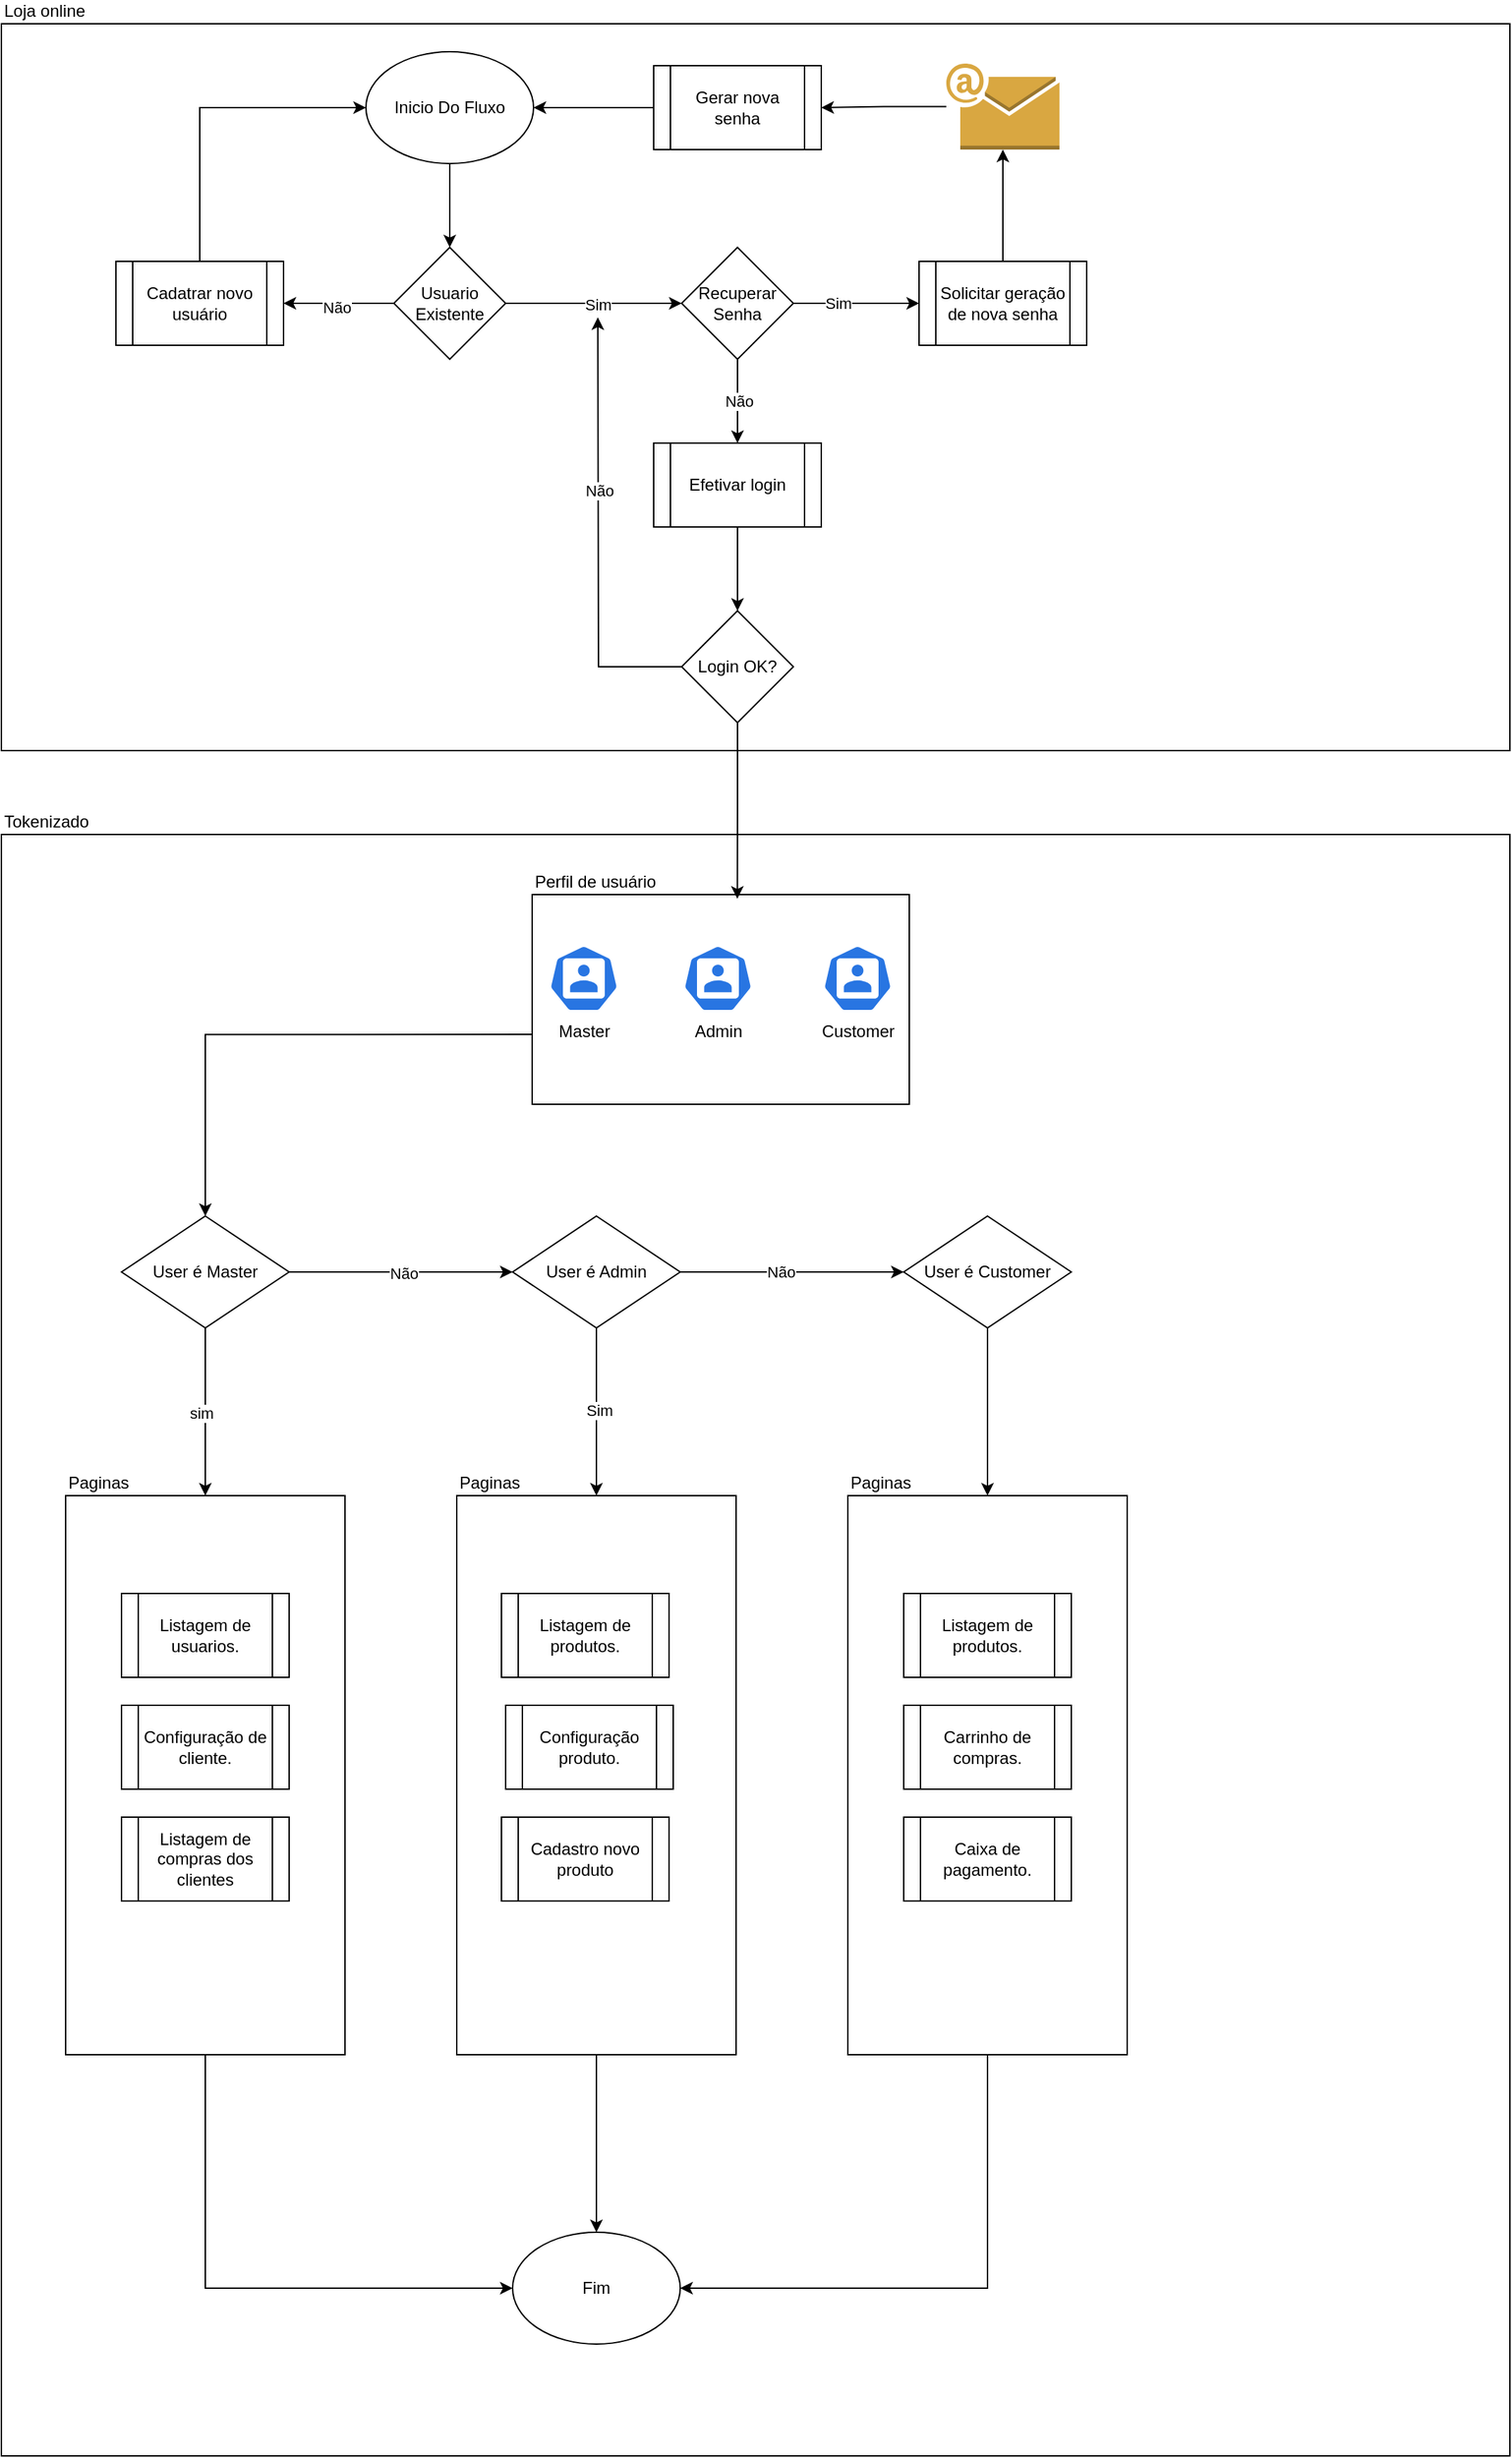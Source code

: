 <mxfile version="21.8.2" type="device">
  <diagram name="Página-1" id="_drtDgX6csZO99WmItix">
    <mxGraphModel dx="1418" dy="851" grid="1" gridSize="10" guides="1" tooltips="1" connect="1" arrows="1" fold="1" page="1" pageScale="1" pageWidth="827" pageHeight="1169" math="0" shadow="0">
      <root>
        <mxCell id="0" />
        <mxCell id="1" parent="0" />
        <mxCell id="FlvboB3ki0dNdDj_BhPr-91" value="Tokenizado" style="rounded=0;whiteSpace=wrap;html=1;labelPosition=center;verticalLabelPosition=top;align=left;verticalAlign=bottom;" vertex="1" parent="1">
          <mxGeometry x="40" y="600" width="1080" height="1160" as="geometry" />
        </mxCell>
        <mxCell id="FlvboB3ki0dNdDj_BhPr-88" value="Loja online" style="rounded=0;whiteSpace=wrap;html=1;labelPosition=center;verticalLabelPosition=top;align=left;verticalAlign=bottom;" vertex="1" parent="1">
          <mxGeometry x="40" y="20" width="1080" height="520" as="geometry" />
        </mxCell>
        <mxCell id="FlvboB3ki0dNdDj_BhPr-97" style="edgeStyle=orthogonalEdgeStyle;rounded=0;orthogonalLoop=1;jettySize=auto;html=1;entryX=1;entryY=0.5;entryDx=0;entryDy=0;" edge="1" parent="1" source="FlvboB3ki0dNdDj_BhPr-85" target="FlvboB3ki0dNdDj_BhPr-92">
          <mxGeometry relative="1" as="geometry">
            <Array as="points">
              <mxPoint x="746" y="1640" />
            </Array>
          </mxGeometry>
        </mxCell>
        <mxCell id="FlvboB3ki0dNdDj_BhPr-85" value="Paginas" style="rounded=0;whiteSpace=wrap;html=1;labelPosition=center;verticalLabelPosition=top;align=left;verticalAlign=bottom;" vertex="1" parent="1">
          <mxGeometry x="646" y="1073" width="200" height="400" as="geometry" />
        </mxCell>
        <mxCell id="FlvboB3ki0dNdDj_BhPr-96" style="edgeStyle=orthogonalEdgeStyle;rounded=0;orthogonalLoop=1;jettySize=auto;html=1;" edge="1" parent="1" source="FlvboB3ki0dNdDj_BhPr-72" target="FlvboB3ki0dNdDj_BhPr-92">
          <mxGeometry relative="1" as="geometry" />
        </mxCell>
        <mxCell id="FlvboB3ki0dNdDj_BhPr-72" value="Paginas" style="rounded=0;whiteSpace=wrap;html=1;labelPosition=center;verticalLabelPosition=top;align=left;verticalAlign=bottom;" vertex="1" parent="1">
          <mxGeometry x="366" y="1073" width="200" height="400" as="geometry" />
        </mxCell>
        <mxCell id="FlvboB3ki0dNdDj_BhPr-67" style="edgeStyle=orthogonalEdgeStyle;rounded=0;orthogonalLoop=1;jettySize=auto;html=1;" edge="1" parent="1" source="FlvboB3ki0dNdDj_BhPr-60" target="FlvboB3ki0dNdDj_BhPr-66">
          <mxGeometry relative="1" as="geometry">
            <mxPoint x="177" y="1013" as="targetPoint" />
          </mxGeometry>
        </mxCell>
        <mxCell id="FlvboB3ki0dNdDj_BhPr-69" value="sim" style="edgeLabel;html=1;align=center;verticalAlign=middle;resizable=0;points=[];" vertex="1" connectable="0" parent="FlvboB3ki0dNdDj_BhPr-67">
          <mxGeometry x="0.017" y="-3" relative="1" as="geometry">
            <mxPoint as="offset" />
          </mxGeometry>
        </mxCell>
        <mxCell id="FlvboB3ki0dNdDj_BhPr-95" style="edgeStyle=orthogonalEdgeStyle;rounded=0;orthogonalLoop=1;jettySize=auto;html=1;entryX=0;entryY=0.5;entryDx=0;entryDy=0;" edge="1" parent="1" source="FlvboB3ki0dNdDj_BhPr-66" target="FlvboB3ki0dNdDj_BhPr-92">
          <mxGeometry relative="1" as="geometry">
            <Array as="points">
              <mxPoint x="186" y="1640" />
            </Array>
          </mxGeometry>
        </mxCell>
        <mxCell id="FlvboB3ki0dNdDj_BhPr-66" value="Paginas" style="rounded=0;whiteSpace=wrap;html=1;labelPosition=center;verticalLabelPosition=top;align=left;verticalAlign=bottom;" vertex="1" parent="1">
          <mxGeometry x="86" y="1073" width="200" height="400" as="geometry" />
        </mxCell>
        <mxCell id="FlvboB3ki0dNdDj_BhPr-10" style="edgeStyle=orthogonalEdgeStyle;rounded=0;orthogonalLoop=1;jettySize=auto;html=1;entryX=0.5;entryY=0;entryDx=0;entryDy=0;" edge="1" parent="1" source="FlvboB3ki0dNdDj_BhPr-1" target="FlvboB3ki0dNdDj_BhPr-6">
          <mxGeometry relative="1" as="geometry" />
        </mxCell>
        <mxCell id="FlvboB3ki0dNdDj_BhPr-1" value="Inicio Do Fluxo" style="ellipse;whiteSpace=wrap;html=1;" vertex="1" parent="1">
          <mxGeometry x="301" y="40" width="120" height="80" as="geometry" />
        </mxCell>
        <mxCell id="FlvboB3ki0dNdDj_BhPr-8" style="edgeStyle=orthogonalEdgeStyle;rounded=0;orthogonalLoop=1;jettySize=auto;html=1;entryX=0;entryY=0.5;entryDx=0;entryDy=0;" edge="1" parent="1" source="FlvboB3ki0dNdDj_BhPr-6" target="FlvboB3ki0dNdDj_BhPr-15">
          <mxGeometry relative="1" as="geometry">
            <mxPoint x="597" y="260" as="targetPoint" />
          </mxGeometry>
        </mxCell>
        <mxCell id="FlvboB3ki0dNdDj_BhPr-9" value="Sim" style="edgeLabel;html=1;align=center;verticalAlign=middle;resizable=0;points=[];" vertex="1" connectable="0" parent="FlvboB3ki0dNdDj_BhPr-8">
          <mxGeometry x="0.046" y="-1" relative="1" as="geometry">
            <mxPoint as="offset" />
          </mxGeometry>
        </mxCell>
        <mxCell id="FlvboB3ki0dNdDj_BhPr-44" style="edgeStyle=orthogonalEdgeStyle;rounded=0;orthogonalLoop=1;jettySize=auto;html=1;" edge="1" parent="1" source="FlvboB3ki0dNdDj_BhPr-6" target="FlvboB3ki0dNdDj_BhPr-41">
          <mxGeometry relative="1" as="geometry" />
        </mxCell>
        <mxCell id="FlvboB3ki0dNdDj_BhPr-45" value="Não" style="edgeLabel;html=1;align=center;verticalAlign=middle;resizable=0;points=[];" vertex="1" connectable="0" parent="FlvboB3ki0dNdDj_BhPr-44">
          <mxGeometry x="0.038" y="3" relative="1" as="geometry">
            <mxPoint as="offset" />
          </mxGeometry>
        </mxCell>
        <mxCell id="FlvboB3ki0dNdDj_BhPr-6" value="Usuario Existente" style="rhombus;whiteSpace=wrap;html=1;" vertex="1" parent="1">
          <mxGeometry x="321" y="180" width="80" height="80" as="geometry" />
        </mxCell>
        <mxCell id="FlvboB3ki0dNdDj_BhPr-29" style="edgeStyle=orthogonalEdgeStyle;rounded=0;orthogonalLoop=1;jettySize=auto;html=1;" edge="1" parent="1" source="FlvboB3ki0dNdDj_BhPr-33" target="FlvboB3ki0dNdDj_BhPr-28">
          <mxGeometry relative="1" as="geometry">
            <mxPoint x="567" y="380" as="sourcePoint" />
          </mxGeometry>
        </mxCell>
        <mxCell id="FlvboB3ki0dNdDj_BhPr-17" style="edgeStyle=orthogonalEdgeStyle;rounded=0;orthogonalLoop=1;jettySize=auto;html=1;" edge="1" parent="1" source="FlvboB3ki0dNdDj_BhPr-15" target="FlvboB3ki0dNdDj_BhPr-32">
          <mxGeometry relative="1" as="geometry">
            <mxPoint x="697" y="220" as="targetPoint" />
          </mxGeometry>
        </mxCell>
        <mxCell id="FlvboB3ki0dNdDj_BhPr-18" value="Sim" style="edgeLabel;html=1;align=center;verticalAlign=middle;resizable=0;points=[];" vertex="1" connectable="0" parent="FlvboB3ki0dNdDj_BhPr-17">
          <mxGeometry x="-0.289" relative="1" as="geometry">
            <mxPoint as="offset" />
          </mxGeometry>
        </mxCell>
        <mxCell id="FlvboB3ki0dNdDj_BhPr-19" style="edgeStyle=orthogonalEdgeStyle;rounded=0;orthogonalLoop=1;jettySize=auto;html=1;" edge="1" parent="1" source="FlvboB3ki0dNdDj_BhPr-15">
          <mxGeometry relative="1" as="geometry">
            <mxPoint x="567" y="320" as="targetPoint" />
          </mxGeometry>
        </mxCell>
        <mxCell id="FlvboB3ki0dNdDj_BhPr-20" value="Não" style="edgeLabel;html=1;align=center;verticalAlign=middle;resizable=0;points=[];" vertex="1" connectable="0" parent="FlvboB3ki0dNdDj_BhPr-19">
          <mxGeometry x="-0.033" y="1" relative="1" as="geometry">
            <mxPoint as="offset" />
          </mxGeometry>
        </mxCell>
        <mxCell id="FlvboB3ki0dNdDj_BhPr-15" value="Recuperar Senha" style="rhombus;whiteSpace=wrap;html=1;" vertex="1" parent="1">
          <mxGeometry x="527" y="180" width="80" height="80" as="geometry" />
        </mxCell>
        <mxCell id="FlvboB3ki0dNdDj_BhPr-26" style="edgeStyle=orthogonalEdgeStyle;rounded=0;orthogonalLoop=1;jettySize=auto;html=1;" edge="1" parent="1" source="FlvboB3ki0dNdDj_BhPr-21" target="FlvboB3ki0dNdDj_BhPr-30">
          <mxGeometry relative="1" as="geometry">
            <mxPoint x="627" y="80" as="targetPoint" />
          </mxGeometry>
        </mxCell>
        <mxCell id="FlvboB3ki0dNdDj_BhPr-21" value="" style="outlineConnect=0;dashed=0;verticalLabelPosition=bottom;verticalAlign=top;align=center;html=1;shape=mxgraph.aws3.email;fillColor=#D9A741;gradientColor=none;" vertex="1" parent="1">
          <mxGeometry x="716.5" y="48.5" width="81" height="61.5" as="geometry" />
        </mxCell>
        <mxCell id="FlvboB3ki0dNdDj_BhPr-22" style="edgeStyle=orthogonalEdgeStyle;rounded=0;orthogonalLoop=1;jettySize=auto;html=1;entryX=0.5;entryY=1;entryDx=0;entryDy=0;entryPerimeter=0;" edge="1" parent="1" source="FlvboB3ki0dNdDj_BhPr-32" target="FlvboB3ki0dNdDj_BhPr-21">
          <mxGeometry relative="1" as="geometry">
            <mxPoint x="757" y="190" as="sourcePoint" />
          </mxGeometry>
        </mxCell>
        <mxCell id="FlvboB3ki0dNdDj_BhPr-49" style="edgeStyle=orthogonalEdgeStyle;rounded=0;orthogonalLoop=1;jettySize=auto;html=1;" edge="1" parent="1" source="FlvboB3ki0dNdDj_BhPr-28">
          <mxGeometry relative="1" as="geometry">
            <mxPoint x="467" y="230" as="targetPoint" />
          </mxGeometry>
        </mxCell>
        <mxCell id="FlvboB3ki0dNdDj_BhPr-50" value="Não" style="edgeLabel;html=1;align=center;verticalAlign=middle;resizable=0;points=[];" vertex="1" connectable="0" parent="FlvboB3ki0dNdDj_BhPr-49">
          <mxGeometry x="0.199" y="-1" relative="1" as="geometry">
            <mxPoint as="offset" />
          </mxGeometry>
        </mxCell>
        <mxCell id="FlvboB3ki0dNdDj_BhPr-28" value="Login OK?" style="rhombus;whiteSpace=wrap;html=1;" vertex="1" parent="1">
          <mxGeometry x="527" y="440" width="80" height="80" as="geometry" />
        </mxCell>
        <mxCell id="FlvboB3ki0dNdDj_BhPr-31" style="edgeStyle=orthogonalEdgeStyle;rounded=0;orthogonalLoop=1;jettySize=auto;html=1;entryX=1;entryY=0.5;entryDx=0;entryDy=0;" edge="1" parent="1" source="FlvboB3ki0dNdDj_BhPr-30" target="FlvboB3ki0dNdDj_BhPr-1">
          <mxGeometry relative="1" as="geometry" />
        </mxCell>
        <mxCell id="FlvboB3ki0dNdDj_BhPr-30" value="Gerar nova senha" style="shape=process;whiteSpace=wrap;html=1;backgroundOutline=1;" vertex="1" parent="1">
          <mxGeometry x="507" y="50" width="120" height="60" as="geometry" />
        </mxCell>
        <mxCell id="FlvboB3ki0dNdDj_BhPr-32" value="Solicitar geração de nova senha" style="shape=process;whiteSpace=wrap;html=1;backgroundOutline=1;" vertex="1" parent="1">
          <mxGeometry x="697" y="190" width="120" height="60" as="geometry" />
        </mxCell>
        <mxCell id="FlvboB3ki0dNdDj_BhPr-33" value="Efetivar login" style="shape=process;whiteSpace=wrap;html=1;backgroundOutline=1;" vertex="1" parent="1">
          <mxGeometry x="507" y="320" width="120" height="60" as="geometry" />
        </mxCell>
        <mxCell id="FlvboB3ki0dNdDj_BhPr-43" style="edgeStyle=orthogonalEdgeStyle;rounded=0;orthogonalLoop=1;jettySize=auto;html=1;" edge="1" parent="1" source="FlvboB3ki0dNdDj_BhPr-41" target="FlvboB3ki0dNdDj_BhPr-1">
          <mxGeometry relative="1" as="geometry">
            <mxPoint x="182" y="110" as="targetPoint" />
            <Array as="points">
              <mxPoint x="182" y="80" />
            </Array>
          </mxGeometry>
        </mxCell>
        <mxCell id="FlvboB3ki0dNdDj_BhPr-41" value="Cadatrar novo usuário" style="shape=process;whiteSpace=wrap;html=1;backgroundOutline=1;" vertex="1" parent="1">
          <mxGeometry x="122" y="190" width="120" height="60" as="geometry" />
        </mxCell>
        <mxCell id="FlvboB3ki0dNdDj_BhPr-61" value="" style="edgeStyle=orthogonalEdgeStyle;rounded=0;orthogonalLoop=1;jettySize=auto;html=1;exitX=0.004;exitY=0.667;exitDx=0;exitDy=0;exitPerimeter=0;" edge="1" parent="1" source="FlvboB3ki0dNdDj_BhPr-56" target="FlvboB3ki0dNdDj_BhPr-60">
          <mxGeometry relative="1" as="geometry">
            <mxPoint x="186" y="753" as="sourcePoint" />
          </mxGeometry>
        </mxCell>
        <mxCell id="FlvboB3ki0dNdDj_BhPr-56" value="Perfil de usuário" style="rounded=0;whiteSpace=wrap;html=1;align=left;labelPosition=center;verticalLabelPosition=top;verticalAlign=bottom;" vertex="1" parent="1">
          <mxGeometry x="420" y="643" width="270" height="150" as="geometry" />
        </mxCell>
        <mxCell id="FlvboB3ki0dNdDj_BhPr-51" value="Master" style="sketch=0;html=1;dashed=0;whitespace=wrap;fillColor=#2875E2;strokeColor=#ffffff;points=[[0.005,0.63,0],[0.1,0.2,0],[0.9,0.2,0],[0.5,0,0],[0.995,0.63,0],[0.72,0.99,0],[0.5,1,0],[0.28,0.99,0]];verticalLabelPosition=bottom;align=center;verticalAlign=top;shape=mxgraph.kubernetes.icon;prIcon=user" vertex="1" parent="1">
          <mxGeometry x="432" y="679" width="50" height="48" as="geometry" />
        </mxCell>
        <mxCell id="FlvboB3ki0dNdDj_BhPr-52" value="Admin" style="sketch=0;html=1;dashed=0;whitespace=wrap;fillColor=#2875E2;strokeColor=#ffffff;points=[[0.005,0.63,0],[0.1,0.2,0],[0.9,0.2,0],[0.5,0,0],[0.995,0.63,0],[0.72,0.99,0],[0.5,1,0],[0.28,0.99,0]];verticalLabelPosition=bottom;align=center;verticalAlign=top;shape=mxgraph.kubernetes.icon;prIcon=user" vertex="1" parent="1">
          <mxGeometry x="528" y="679" width="50" height="48" as="geometry" />
        </mxCell>
        <mxCell id="FlvboB3ki0dNdDj_BhPr-55" value="Customer" style="sketch=0;html=1;dashed=0;whitespace=wrap;fillColor=#2875E2;strokeColor=#ffffff;points=[[0.005,0.63,0],[0.1,0.2,0],[0.9,0.2,0],[0.5,0,0],[0.995,0.63,0],[0.72,0.99,0],[0.5,1,0],[0.28,0.99,0]];verticalLabelPosition=bottom;align=center;verticalAlign=top;shape=mxgraph.kubernetes.icon;prIcon=user" vertex="1" parent="1">
          <mxGeometry x="628" y="679" width="50" height="48" as="geometry" />
        </mxCell>
        <mxCell id="FlvboB3ki0dNdDj_BhPr-58" style="edgeStyle=orthogonalEdgeStyle;rounded=0;orthogonalLoop=1;jettySize=auto;html=1;entryX=0.544;entryY=0.02;entryDx=0;entryDy=0;entryPerimeter=0;" edge="1" parent="1" source="FlvboB3ki0dNdDj_BhPr-28" target="FlvboB3ki0dNdDj_BhPr-56">
          <mxGeometry relative="1" as="geometry" />
        </mxCell>
        <mxCell id="FlvboB3ki0dNdDj_BhPr-71" value="" style="edgeStyle=orthogonalEdgeStyle;rounded=0;orthogonalLoop=1;jettySize=auto;html=1;" edge="1" parent="1" source="FlvboB3ki0dNdDj_BhPr-60" target="FlvboB3ki0dNdDj_BhPr-70">
          <mxGeometry relative="1" as="geometry" />
        </mxCell>
        <mxCell id="FlvboB3ki0dNdDj_BhPr-81" value="Não" style="edgeLabel;html=1;align=center;verticalAlign=middle;resizable=0;points=[];" vertex="1" connectable="0" parent="FlvboB3ki0dNdDj_BhPr-71">
          <mxGeometry x="0.025" y="-1" relative="1" as="geometry">
            <mxPoint as="offset" />
          </mxGeometry>
        </mxCell>
        <mxCell id="FlvboB3ki0dNdDj_BhPr-60" value="User é Master" style="rhombus;whiteSpace=wrap;html=1;rounded=0;" vertex="1" parent="1">
          <mxGeometry x="126" y="873" width="120" height="80" as="geometry" />
        </mxCell>
        <mxCell id="FlvboB3ki0dNdDj_BhPr-62" value="Listagem de usuarios." style="shape=process;whiteSpace=wrap;html=1;backgroundOutline=1;" vertex="1" parent="1">
          <mxGeometry x="126" y="1143" width="120" height="60" as="geometry" />
        </mxCell>
        <mxCell id="FlvboB3ki0dNdDj_BhPr-64" value="Configuração de cliente." style="shape=process;whiteSpace=wrap;html=1;backgroundOutline=1;" vertex="1" parent="1">
          <mxGeometry x="126" y="1223" width="120" height="60" as="geometry" />
        </mxCell>
        <mxCell id="FlvboB3ki0dNdDj_BhPr-68" value="Listagem de compras dos clientes" style="shape=process;whiteSpace=wrap;html=1;backgroundOutline=1;" vertex="1" parent="1">
          <mxGeometry x="126" y="1303" width="120" height="60" as="geometry" />
        </mxCell>
        <mxCell id="FlvboB3ki0dNdDj_BhPr-76" style="edgeStyle=orthogonalEdgeStyle;rounded=0;orthogonalLoop=1;jettySize=auto;html=1;" edge="1" parent="1" source="FlvboB3ki0dNdDj_BhPr-70" target="FlvboB3ki0dNdDj_BhPr-72">
          <mxGeometry relative="1" as="geometry" />
        </mxCell>
        <mxCell id="FlvboB3ki0dNdDj_BhPr-77" value="Sim" style="edgeLabel;html=1;align=center;verticalAlign=middle;resizable=0;points=[];" vertex="1" connectable="0" parent="FlvboB3ki0dNdDj_BhPr-76">
          <mxGeometry x="-0.017" y="2" relative="1" as="geometry">
            <mxPoint as="offset" />
          </mxGeometry>
        </mxCell>
        <mxCell id="FlvboB3ki0dNdDj_BhPr-83" value="" style="edgeStyle=orthogonalEdgeStyle;rounded=0;orthogonalLoop=1;jettySize=auto;html=1;" edge="1" parent="1" source="FlvboB3ki0dNdDj_BhPr-70" target="FlvboB3ki0dNdDj_BhPr-82">
          <mxGeometry relative="1" as="geometry" />
        </mxCell>
        <mxCell id="FlvboB3ki0dNdDj_BhPr-84" value="Não" style="edgeLabel;html=1;align=center;verticalAlign=middle;resizable=0;points=[];" vertex="1" connectable="0" parent="FlvboB3ki0dNdDj_BhPr-83">
          <mxGeometry x="-0.098" relative="1" as="geometry">
            <mxPoint as="offset" />
          </mxGeometry>
        </mxCell>
        <mxCell id="FlvboB3ki0dNdDj_BhPr-70" value="User é Admin" style="rhombus;whiteSpace=wrap;html=1;rounded=0;" vertex="1" parent="1">
          <mxGeometry x="406" y="873" width="120" height="80" as="geometry" />
        </mxCell>
        <mxCell id="FlvboB3ki0dNdDj_BhPr-78" value="Listagem de produtos." style="shape=process;whiteSpace=wrap;html=1;backgroundOutline=1;" vertex="1" parent="1">
          <mxGeometry x="398" y="1143" width="120" height="60" as="geometry" />
        </mxCell>
        <mxCell id="FlvboB3ki0dNdDj_BhPr-79" value="Configuração produto." style="shape=process;whiteSpace=wrap;html=1;backgroundOutline=1;" vertex="1" parent="1">
          <mxGeometry x="401" y="1223" width="120" height="60" as="geometry" />
        </mxCell>
        <mxCell id="FlvboB3ki0dNdDj_BhPr-80" value="Cadastro novo produto" style="shape=process;whiteSpace=wrap;html=1;backgroundOutline=1;" vertex="1" parent="1">
          <mxGeometry x="398" y="1303" width="120" height="60" as="geometry" />
        </mxCell>
        <mxCell id="FlvboB3ki0dNdDj_BhPr-86" style="edgeStyle=orthogonalEdgeStyle;rounded=0;orthogonalLoop=1;jettySize=auto;html=1;entryX=0.5;entryY=0;entryDx=0;entryDy=0;" edge="1" parent="1" source="FlvboB3ki0dNdDj_BhPr-82" target="FlvboB3ki0dNdDj_BhPr-85">
          <mxGeometry relative="1" as="geometry" />
        </mxCell>
        <mxCell id="FlvboB3ki0dNdDj_BhPr-82" value="User é Customer" style="rhombus;whiteSpace=wrap;html=1;rounded=0;" vertex="1" parent="1">
          <mxGeometry x="686" y="873" width="120" height="80" as="geometry" />
        </mxCell>
        <mxCell id="FlvboB3ki0dNdDj_BhPr-87" value="Listagem de produtos." style="shape=process;whiteSpace=wrap;html=1;backgroundOutline=1;" vertex="1" parent="1">
          <mxGeometry x="686" y="1143" width="120" height="60" as="geometry" />
        </mxCell>
        <mxCell id="FlvboB3ki0dNdDj_BhPr-89" value="Carrinho de compras." style="shape=process;whiteSpace=wrap;html=1;backgroundOutline=1;" vertex="1" parent="1">
          <mxGeometry x="686" y="1223" width="120" height="60" as="geometry" />
        </mxCell>
        <mxCell id="FlvboB3ki0dNdDj_BhPr-90" value="Caixa de pagamento." style="shape=process;whiteSpace=wrap;html=1;backgroundOutline=1;" vertex="1" parent="1">
          <mxGeometry x="686" y="1303" width="120" height="60" as="geometry" />
        </mxCell>
        <mxCell id="FlvboB3ki0dNdDj_BhPr-92" value="Fim" style="ellipse;whiteSpace=wrap;html=1;" vertex="1" parent="1">
          <mxGeometry x="406" y="1600" width="120" height="80" as="geometry" />
        </mxCell>
      </root>
    </mxGraphModel>
  </diagram>
</mxfile>
